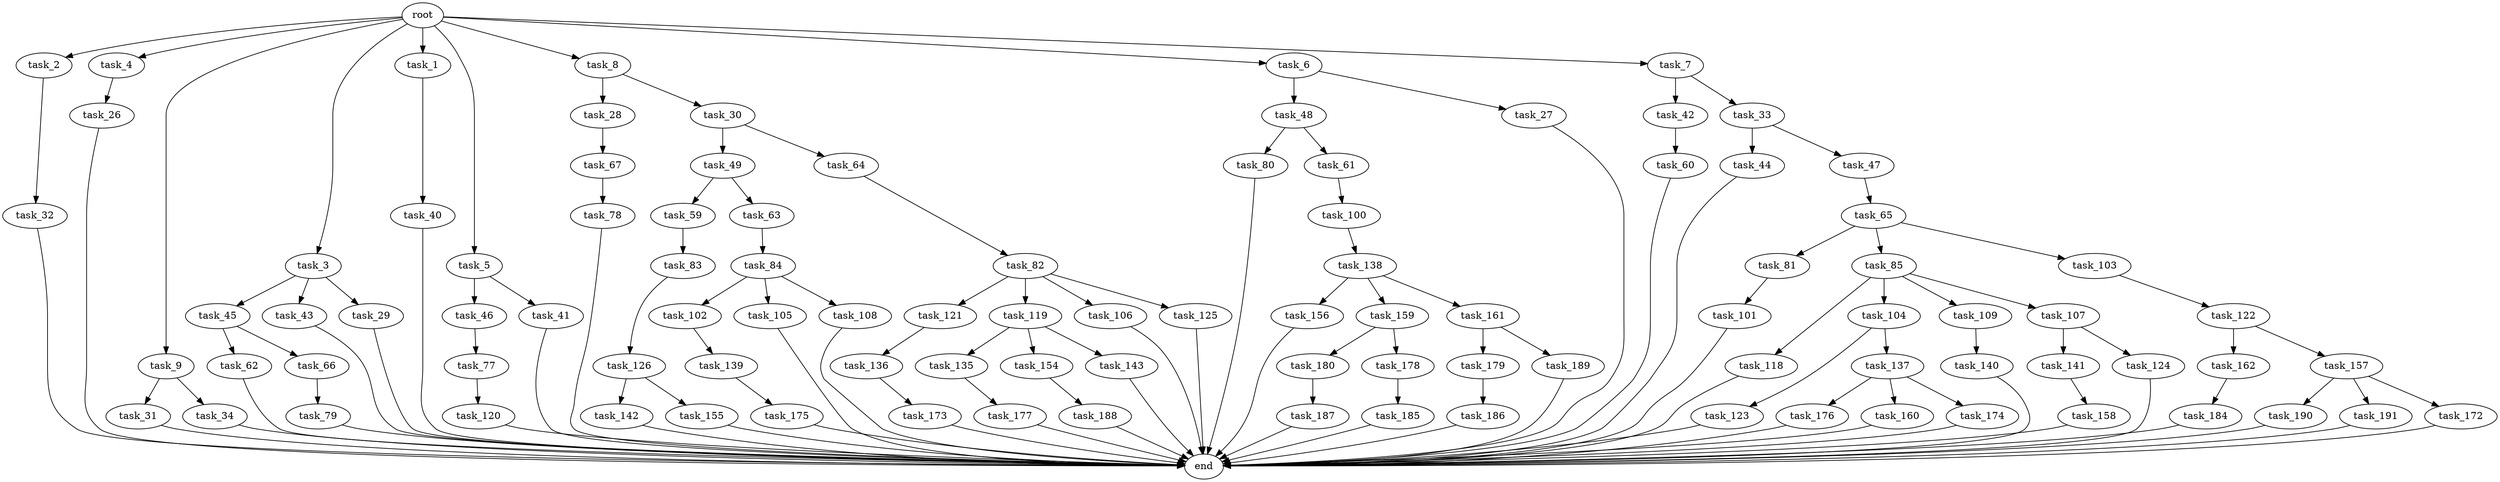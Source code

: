 digraph G {
  task_40 [size="429496729.600000"];
  task_102 [size="154618822.656000"];
  task_65 [size="1391569403.904000"];
  task_176 [size="1099511627.776000"];
  task_118 [size="1099511627.776000"];
  task_67 [size="154618822.656000"];
  task_142 [size="68719476.736000"];
  task_156 [size="274877906.944000"];
  task_162 [size="1391569403.904000"];
  task_158 [size="274877906.944000"];
  task_105 [size="154618822.656000"];
  task_78 [size="274877906.944000"];
  task_45 [size="274877906.944000"];
  task_46 [size="1099511627.776000"];
  task_179 [size="1717986918.400000"];
  task_177 [size="618475290.624000"];
  task_135 [size="1391569403.904000"];
  task_81 [size="1099511627.776000"];
  task_82 [size="429496729.600000"];
  task_139 [size="274877906.944000"];
  task_28 [size="429496729.600000"];
  task_49 [size="429496729.600000"];
  task_62 [size="154618822.656000"];
  task_136 [size="68719476.736000"];
  task_157 [size="1391569403.904000"];
  task_155 [size="68719476.736000"];
  task_121 [size="618475290.624000"];
  task_140 [size="429496729.600000"];
  task_190 [size="1099511627.776000"];
  task_122 [size="1099511627.776000"];
  task_126 [size="618475290.624000"];
  task_159 [size="274877906.944000"];
  task_2 [size="2.048000"];
  task_191 [size="1099511627.776000"];
  task_42 [size="1717986918.400000"];
  task_186 [size="841813590.016000"];
  task_30 [size="429496729.600000"];
  task_31 [size="1717986918.400000"];
  task_160 [size="1099511627.776000"];
  task_104 [size="1099511627.776000"];
  task_33 [size="1717986918.400000"];
  task_41 [size="1099511627.776000"];
  task_4 [size="2.048000"];
  task_109 [size="1099511627.776000"];
  task_43 [size="274877906.944000"];
  task_141 [size="841813590.016000"];
  task_85 [size="1099511627.776000"];
  task_80 [size="618475290.624000"];
  task_138 [size="274877906.944000"];
  task_119 [size="618475290.624000"];
  task_173 [size="429496729.600000"];
  task_154 [size="1391569403.904000"];
  task_172 [size="1099511627.776000"];
  task_120 [size="274877906.944000"];
  task_34 [size="1717986918.400000"];
  task_9 [size="2.048000"];
  task_32 [size="1391569403.904000"];
  task_143 [size="1391569403.904000"];
  task_3 [size="2.048000"];
  task_174 [size="1099511627.776000"];
  task_59 [size="274877906.944000"];
  task_189 [size="1717986918.400000"];
  task_101 [size="68719476.736000"];
  task_1 [size="2.048000"];
  task_107 [size="1099511627.776000"];
  task_26 [size="154618822.656000"];
  task_60 [size="618475290.624000"];
  task_44 [size="274877906.944000"];
  task_5 [size="2.048000"];
  task_108 [size="154618822.656000"];
  end [size="0.000000"];
  task_8 [size="2.048000"];
  task_64 [size="429496729.600000"];
  task_83 [size="274877906.944000"];
  task_63 [size="274877906.944000"];
  task_84 [size="274877906.944000"];
  task_47 [size="274877906.944000"];
  task_29 [size="274877906.944000"];
  task_48 [size="154618822.656000"];
  task_79 [size="154618822.656000"];
  task_180 [size="1717986918.400000"];
  task_178 [size="1717986918.400000"];
  root [size="0.000000"];
  task_187 [size="429496729.600000"];
  task_27 [size="154618822.656000"];
  task_123 [size="1391569403.904000"];
  task_184 [size="429496729.600000"];
  task_106 [size="618475290.624000"];
  task_6 [size="2.048000"];
  task_7 [size="2.048000"];
  task_185 [size="68719476.736000"];
  task_61 [size="618475290.624000"];
  task_175 [size="618475290.624000"];
  task_188 [size="618475290.624000"];
  task_77 [size="1391569403.904000"];
  task_100 [size="429496729.600000"];
  task_161 [size="274877906.944000"];
  task_125 [size="618475290.624000"];
  task_124 [size="841813590.016000"];
  task_137 [size="1391569403.904000"];
  task_66 [size="154618822.656000"];
  task_103 [size="1099511627.776000"];

  task_40 -> end [size="1.000000"];
  task_102 -> task_139 [size="134217728.000000"];
  task_65 -> task_103 [size="536870912.000000"];
  task_65 -> task_81 [size="536870912.000000"];
  task_65 -> task_85 [size="536870912.000000"];
  task_176 -> end [size="1.000000"];
  task_118 -> end [size="1.000000"];
  task_67 -> task_78 [size="134217728.000000"];
  task_142 -> end [size="1.000000"];
  task_156 -> end [size="1.000000"];
  task_162 -> task_184 [size="209715200.000000"];
  task_158 -> end [size="1.000000"];
  task_105 -> end [size="1.000000"];
  task_78 -> end [size="1.000000"];
  task_45 -> task_62 [size="75497472.000000"];
  task_45 -> task_66 [size="75497472.000000"];
  task_46 -> task_77 [size="679477248.000000"];
  task_179 -> task_186 [size="411041792.000000"];
  task_177 -> end [size="1.000000"];
  task_135 -> task_177 [size="301989888.000000"];
  task_81 -> task_101 [size="33554432.000000"];
  task_82 -> task_119 [size="301989888.000000"];
  task_82 -> task_106 [size="301989888.000000"];
  task_82 -> task_121 [size="301989888.000000"];
  task_82 -> task_125 [size="301989888.000000"];
  task_139 -> task_175 [size="301989888.000000"];
  task_28 -> task_67 [size="75497472.000000"];
  task_49 -> task_59 [size="134217728.000000"];
  task_49 -> task_63 [size="134217728.000000"];
  task_62 -> end [size="1.000000"];
  task_136 -> task_173 [size="209715200.000000"];
  task_157 -> task_172 [size="536870912.000000"];
  task_157 -> task_190 [size="536870912.000000"];
  task_157 -> task_191 [size="536870912.000000"];
  task_155 -> end [size="1.000000"];
  task_121 -> task_136 [size="33554432.000000"];
  task_140 -> end [size="1.000000"];
  task_190 -> end [size="1.000000"];
  task_122 -> task_157 [size="679477248.000000"];
  task_122 -> task_162 [size="679477248.000000"];
  task_126 -> task_142 [size="33554432.000000"];
  task_126 -> task_155 [size="33554432.000000"];
  task_159 -> task_180 [size="838860800.000000"];
  task_159 -> task_178 [size="838860800.000000"];
  task_2 -> task_32 [size="679477248.000000"];
  task_191 -> end [size="1.000000"];
  task_42 -> task_60 [size="301989888.000000"];
  task_186 -> end [size="1.000000"];
  task_30 -> task_49 [size="209715200.000000"];
  task_30 -> task_64 [size="209715200.000000"];
  task_31 -> end [size="1.000000"];
  task_160 -> end [size="1.000000"];
  task_104 -> task_137 [size="679477248.000000"];
  task_104 -> task_123 [size="679477248.000000"];
  task_33 -> task_44 [size="134217728.000000"];
  task_33 -> task_47 [size="134217728.000000"];
  task_41 -> end [size="1.000000"];
  task_4 -> task_26 [size="75497472.000000"];
  task_109 -> task_140 [size="209715200.000000"];
  task_43 -> end [size="1.000000"];
  task_141 -> task_158 [size="134217728.000000"];
  task_85 -> task_107 [size="536870912.000000"];
  task_85 -> task_109 [size="536870912.000000"];
  task_85 -> task_104 [size="536870912.000000"];
  task_85 -> task_118 [size="536870912.000000"];
  task_80 -> end [size="1.000000"];
  task_138 -> task_161 [size="134217728.000000"];
  task_138 -> task_156 [size="134217728.000000"];
  task_138 -> task_159 [size="134217728.000000"];
  task_119 -> task_143 [size="679477248.000000"];
  task_119 -> task_154 [size="679477248.000000"];
  task_119 -> task_135 [size="679477248.000000"];
  task_173 -> end [size="1.000000"];
  task_154 -> task_188 [size="301989888.000000"];
  task_172 -> end [size="1.000000"];
  task_120 -> end [size="1.000000"];
  task_34 -> end [size="1.000000"];
  task_9 -> task_34 [size="838860800.000000"];
  task_9 -> task_31 [size="838860800.000000"];
  task_32 -> end [size="1.000000"];
  task_143 -> end [size="1.000000"];
  task_3 -> task_29 [size="134217728.000000"];
  task_3 -> task_43 [size="134217728.000000"];
  task_3 -> task_45 [size="134217728.000000"];
  task_174 -> end [size="1.000000"];
  task_59 -> task_83 [size="134217728.000000"];
  task_189 -> end [size="1.000000"];
  task_101 -> end [size="1.000000"];
  task_1 -> task_40 [size="209715200.000000"];
  task_107 -> task_124 [size="411041792.000000"];
  task_107 -> task_141 [size="411041792.000000"];
  task_26 -> end [size="1.000000"];
  task_60 -> end [size="1.000000"];
  task_44 -> end [size="1.000000"];
  task_5 -> task_41 [size="536870912.000000"];
  task_5 -> task_46 [size="536870912.000000"];
  task_108 -> end [size="1.000000"];
  task_8 -> task_28 [size="209715200.000000"];
  task_8 -> task_30 [size="209715200.000000"];
  task_64 -> task_82 [size="209715200.000000"];
  task_83 -> task_126 [size="301989888.000000"];
  task_63 -> task_84 [size="134217728.000000"];
  task_84 -> task_102 [size="75497472.000000"];
  task_84 -> task_105 [size="75497472.000000"];
  task_84 -> task_108 [size="75497472.000000"];
  task_47 -> task_65 [size="679477248.000000"];
  task_29 -> end [size="1.000000"];
  task_48 -> task_80 [size="301989888.000000"];
  task_48 -> task_61 [size="301989888.000000"];
  task_79 -> end [size="1.000000"];
  task_180 -> task_187 [size="209715200.000000"];
  task_178 -> task_185 [size="33554432.000000"];
  root -> task_2 [size="1.000000"];
  root -> task_6 [size="1.000000"];
  root -> task_4 [size="1.000000"];
  root -> task_5 [size="1.000000"];
  root -> task_3 [size="1.000000"];
  root -> task_9 [size="1.000000"];
  root -> task_8 [size="1.000000"];
  root -> task_7 [size="1.000000"];
  root -> task_1 [size="1.000000"];
  task_187 -> end [size="1.000000"];
  task_27 -> end [size="1.000000"];
  task_123 -> end [size="1.000000"];
  task_184 -> end [size="1.000000"];
  task_106 -> end [size="1.000000"];
  task_6 -> task_48 [size="75497472.000000"];
  task_6 -> task_27 [size="75497472.000000"];
  task_7 -> task_42 [size="838860800.000000"];
  task_7 -> task_33 [size="838860800.000000"];
  task_185 -> end [size="1.000000"];
  task_61 -> task_100 [size="209715200.000000"];
  task_175 -> end [size="1.000000"];
  task_188 -> end [size="1.000000"];
  task_77 -> task_120 [size="134217728.000000"];
  task_100 -> task_138 [size="134217728.000000"];
  task_161 -> task_189 [size="838860800.000000"];
  task_161 -> task_179 [size="838860800.000000"];
  task_125 -> end [size="1.000000"];
  task_124 -> end [size="1.000000"];
  task_137 -> task_160 [size="536870912.000000"];
  task_137 -> task_174 [size="536870912.000000"];
  task_137 -> task_176 [size="536870912.000000"];
  task_66 -> task_79 [size="75497472.000000"];
  task_103 -> task_122 [size="536870912.000000"];
}
